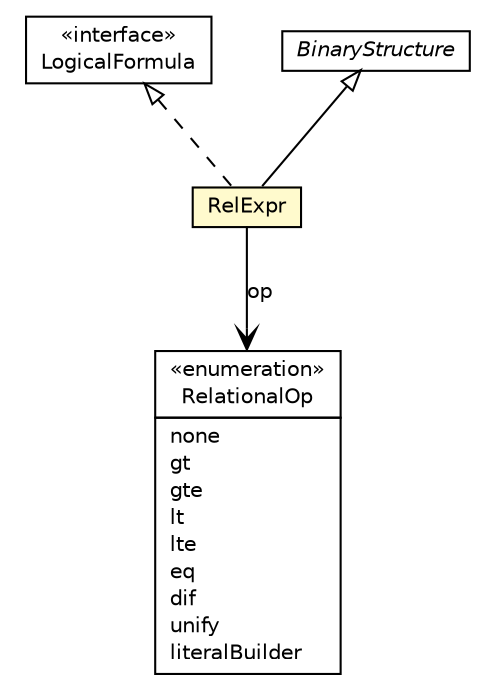 #!/usr/local/bin/dot
#
# Class diagram 
# Generated by UMLGraph version R5_6_6-1-g9240c4 (http://www.umlgraph.org/)
#

digraph G {
	edge [fontname="Helvetica",fontsize=10,labelfontname="Helvetica",labelfontsize=10];
	node [fontname="Helvetica",fontsize=10,shape=plaintext];
	nodesep=0.25;
	ranksep=0.5;
	// jason.asSyntax.RelExpr
	c39492 [label=<<table title="jason.asSyntax.RelExpr" border="0" cellborder="1" cellspacing="0" cellpadding="2" port="p" bgcolor="lemonChiffon" href="./RelExpr.html">
		<tr><td><table border="0" cellspacing="0" cellpadding="1">
<tr><td align="center" balign="center"> RelExpr </td></tr>
		</table></td></tr>
		</table>>, URL="./RelExpr.html", fontname="Helvetica", fontcolor="black", fontsize=10.0];
	// jason.asSyntax.RelExpr.RelationalOp
	c39493 [label=<<table title="jason.asSyntax.RelExpr.RelationalOp" border="0" cellborder="1" cellspacing="0" cellpadding="2" port="p" href="./RelExpr.RelationalOp.html">
		<tr><td><table border="0" cellspacing="0" cellpadding="1">
<tr><td align="center" balign="center"> &#171;enumeration&#187; </td></tr>
<tr><td align="center" balign="center"> RelationalOp </td></tr>
		</table></td></tr>
		<tr><td><table border="0" cellspacing="0" cellpadding="1">
<tr><td align="left" balign="left"> none </td></tr>
<tr><td align="left" balign="left"> gt </td></tr>
<tr><td align="left" balign="left"> gte </td></tr>
<tr><td align="left" balign="left"> lt </td></tr>
<tr><td align="left" balign="left"> lte </td></tr>
<tr><td align="left" balign="left"> eq </td></tr>
<tr><td align="left" balign="left"> dif </td></tr>
<tr><td align="left" balign="left"> unify </td></tr>
<tr><td align="left" balign="left"> literalBuilder </td></tr>
		</table></td></tr>
		</table>>, URL="./RelExpr.RelationalOp.html", fontname="Helvetica", fontcolor="black", fontsize=10.0];
	// jason.asSyntax.LogicalFormula
	c39505 [label=<<table title="jason.asSyntax.LogicalFormula" border="0" cellborder="1" cellspacing="0" cellpadding="2" port="p" href="./LogicalFormula.html">
		<tr><td><table border="0" cellspacing="0" cellpadding="1">
<tr><td align="center" balign="center"> &#171;interface&#187; </td></tr>
<tr><td align="center" balign="center"> LogicalFormula </td></tr>
		</table></td></tr>
		</table>>, URL="./LogicalFormula.html", fontname="Helvetica", fontcolor="black", fontsize=10.0];
	// jason.asSyntax.BinaryStructure
	c39517 [label=<<table title="jason.asSyntax.BinaryStructure" border="0" cellborder="1" cellspacing="0" cellpadding="2" port="p" href="./BinaryStructure.html">
		<tr><td><table border="0" cellspacing="0" cellpadding="1">
<tr><td align="center" balign="center"><font face="Helvetica-Oblique"> BinaryStructure </font></td></tr>
		</table></td></tr>
		</table>>, URL="./BinaryStructure.html", fontname="Helvetica", fontcolor="black", fontsize=10.0];
	//jason.asSyntax.RelExpr extends jason.asSyntax.BinaryStructure
	c39517:p -> c39492:p [dir=back,arrowtail=empty];
	//jason.asSyntax.RelExpr implements jason.asSyntax.LogicalFormula
	c39505:p -> c39492:p [dir=back,arrowtail=empty,style=dashed];
	// jason.asSyntax.RelExpr NAVASSOC jason.asSyntax.RelExpr.RelationalOp
	c39492:p -> c39493:p [taillabel="", label="op", headlabel="", fontname="Helvetica", fontcolor="black", fontsize=10.0, color="black", arrowhead=open];
}

